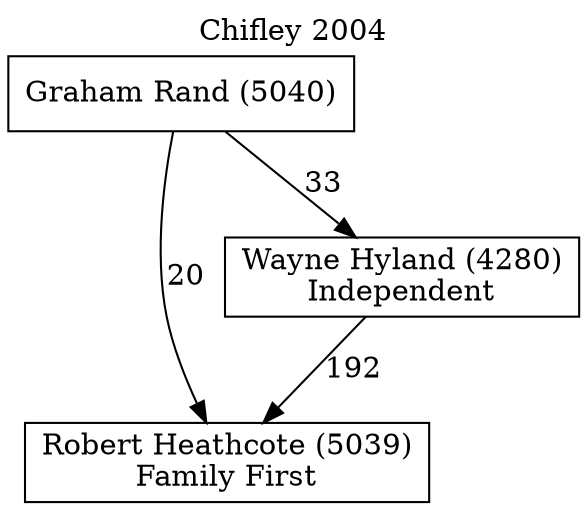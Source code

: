 // House preference flow
digraph "Robert Heathcote (5039)_Chifley_2004" {
	graph [label="Chifley 2004" labelloc=t mclimit=10]
	node [shape=box]
	"Robert Heathcote (5039)" [label="Robert Heathcote (5039)
Family First"]
	"Wayne Hyland (4280)" [label="Wayne Hyland (4280)
Independent"]
	"Graham Rand (5040)" [label="Graham Rand (5040)
"]
	"Wayne Hyland (4280)" -> "Robert Heathcote (5039)" [label=192]
	"Graham Rand (5040)" -> "Wayne Hyland (4280)" [label=33]
	"Graham Rand (5040)" -> "Robert Heathcote (5039)" [label=20]
}
